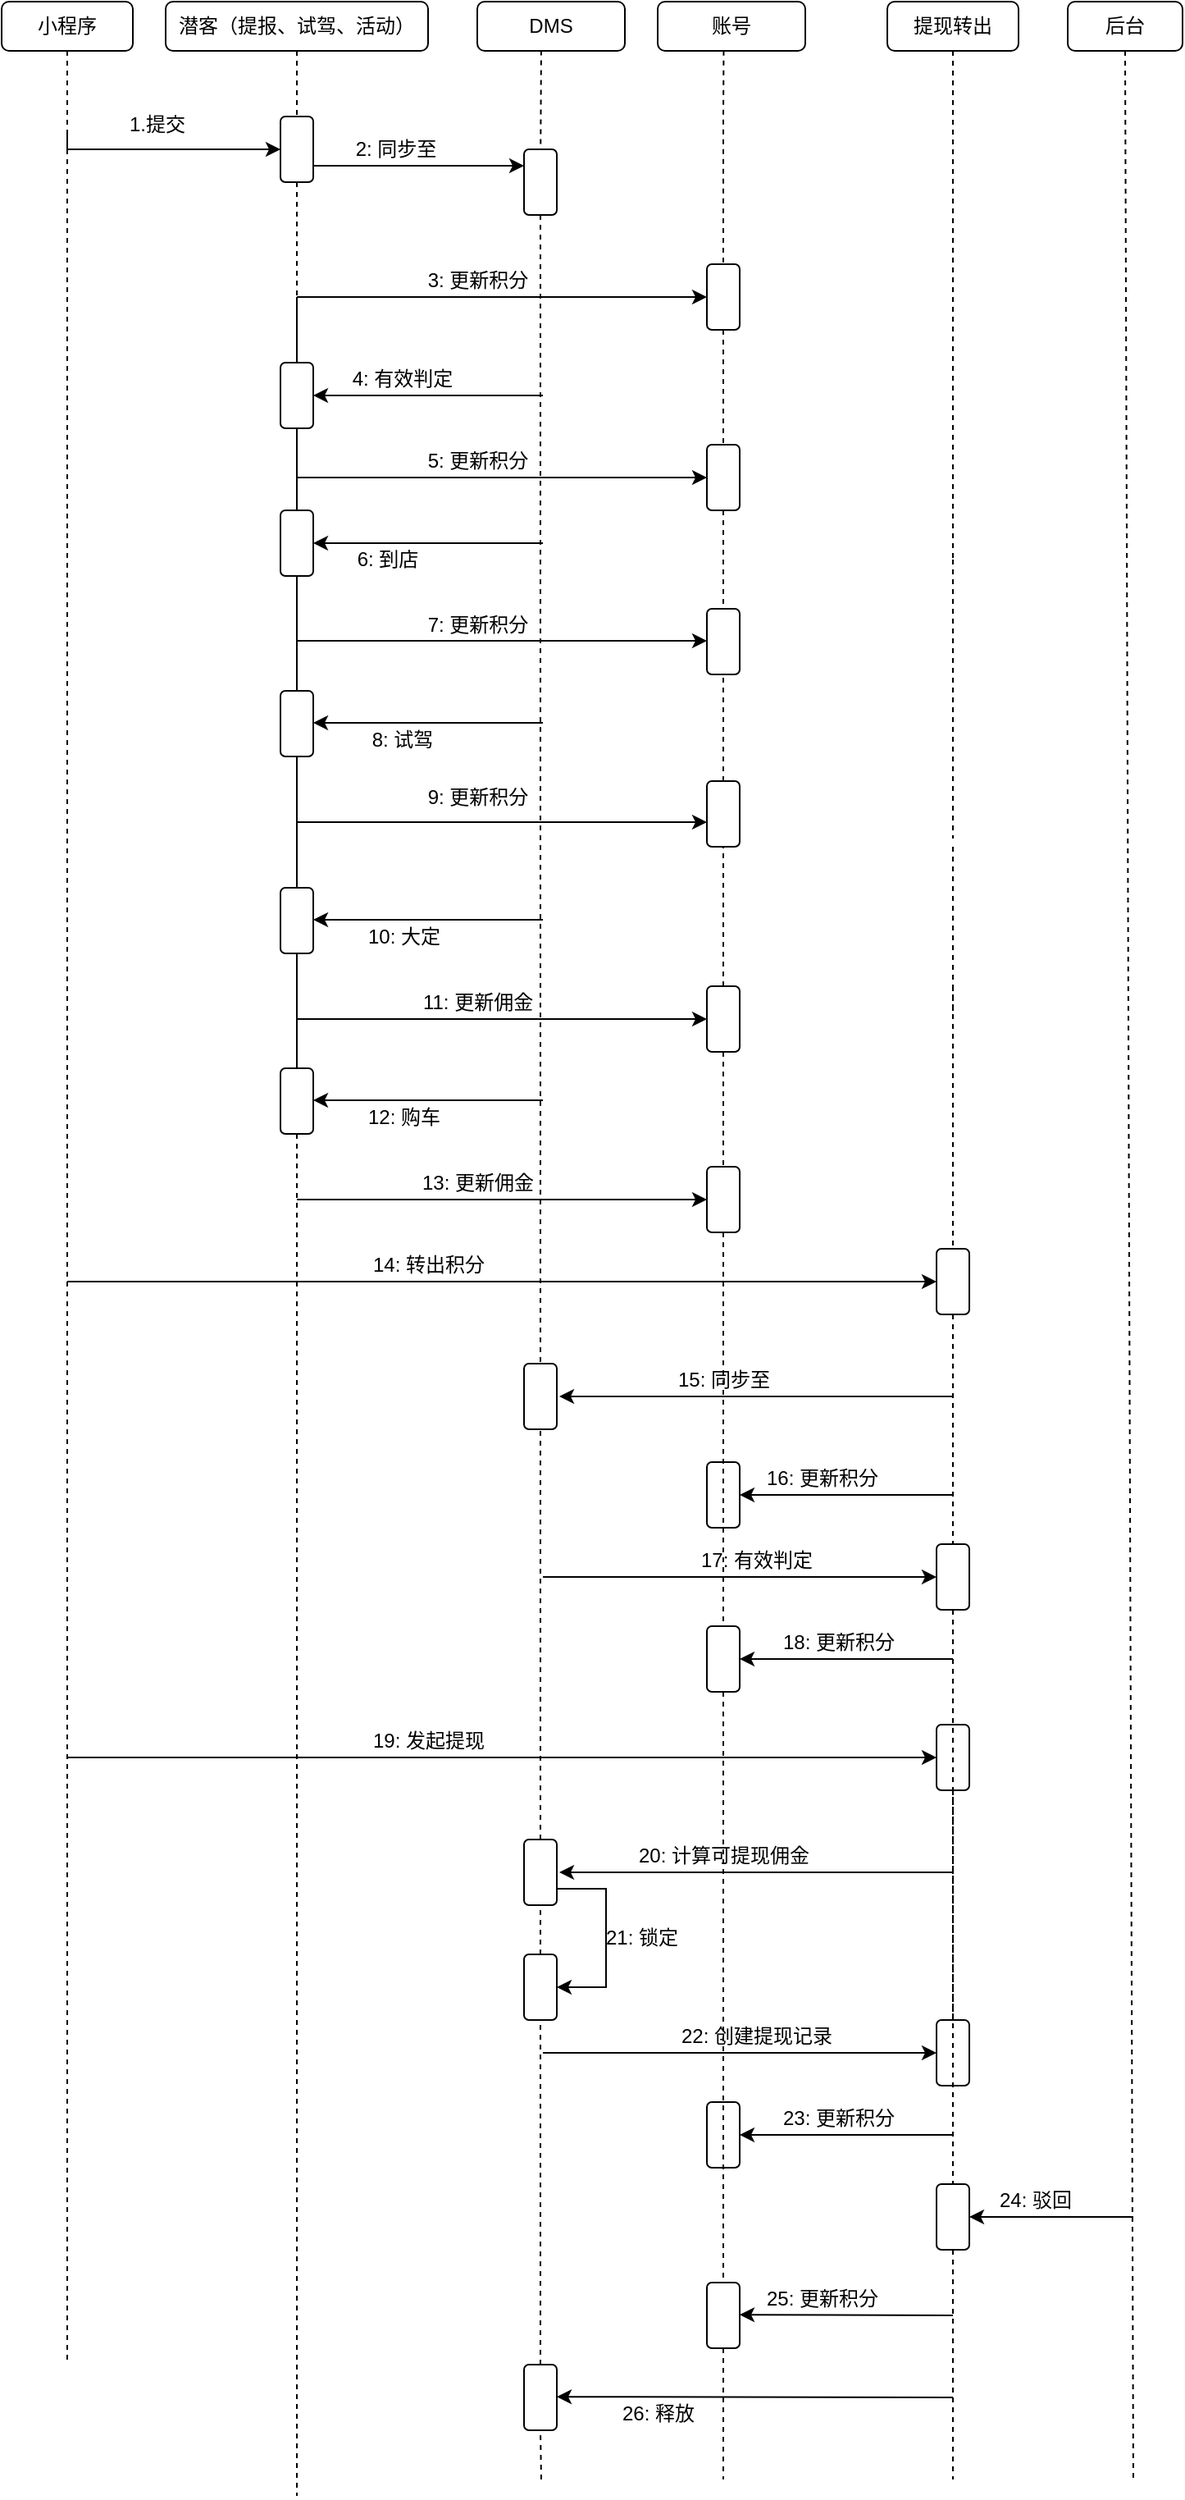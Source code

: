 <mxfile version="15.8.2" type="github">
  <diagram id="6U7B4EG4-1WXe3ZKQ35E" name="Page-1">
    <mxGraphModel dx="679" dy="435" grid="1" gridSize="10" guides="1" tooltips="1" connect="1" arrows="1" fold="1" page="1" pageScale="1" pageWidth="827" pageHeight="1169" math="0" shadow="0">
      <root>
        <mxCell id="0" />
        <mxCell id="1" parent="0" />
        <mxCell id="XFJqL-x8wd9JEXAvfKRa-1" value="小程序" style="rounded=1;whiteSpace=wrap;html=1;" vertex="1" parent="1">
          <mxGeometry x="40" y="90" width="80" height="30" as="geometry" />
        </mxCell>
        <mxCell id="XFJqL-x8wd9JEXAvfKRa-2" value="潜客（提报、试驾、活动）" style="rounded=1;whiteSpace=wrap;html=1;" vertex="1" parent="1">
          <mxGeometry x="140" y="90" width="160" height="30" as="geometry" />
        </mxCell>
        <mxCell id="XFJqL-x8wd9JEXAvfKRa-3" value="DMS" style="rounded=1;whiteSpace=wrap;html=1;" vertex="1" parent="1">
          <mxGeometry x="330" y="90" width="90" height="30" as="geometry" />
        </mxCell>
        <mxCell id="XFJqL-x8wd9JEXAvfKRa-4" value="账号" style="rounded=1;whiteSpace=wrap;html=1;" vertex="1" parent="1">
          <mxGeometry x="440" y="90" width="90" height="30" as="geometry" />
        </mxCell>
        <mxCell id="XFJqL-x8wd9JEXAvfKRa-5" value="提现转出" style="rounded=1;whiteSpace=wrap;html=1;" vertex="1" parent="1">
          <mxGeometry x="580" y="90" width="80" height="30" as="geometry" />
        </mxCell>
        <mxCell id="XFJqL-x8wd9JEXAvfKRa-6" value="后台" style="rounded=1;whiteSpace=wrap;html=1;" vertex="1" parent="1">
          <mxGeometry x="690" y="90" width="70" height="30" as="geometry" />
        </mxCell>
        <mxCell id="XFJqL-x8wd9JEXAvfKRa-7" value="" style="endArrow=none;dashed=1;html=1;rounded=0;exitX=0.5;exitY=1;exitDx=0;exitDy=0;" edge="1" parent="1" source="XFJqL-x8wd9JEXAvfKRa-1">
          <mxGeometry width="50" height="50" relative="1" as="geometry">
            <mxPoint x="410" y="500" as="sourcePoint" />
            <mxPoint x="80" y="1530" as="targetPoint" />
            <Array as="points">
              <mxPoint x="80" y="300" />
            </Array>
          </mxGeometry>
        </mxCell>
        <mxCell id="XFJqL-x8wd9JEXAvfKRa-9" value="" style="endArrow=none;dashed=1;html=1;rounded=0;startArrow=none;" edge="1" parent="1" source="XFJqL-x8wd9JEXAvfKRa-148">
          <mxGeometry width="50" height="50" relative="1" as="geometry">
            <mxPoint x="480" y="730" as="sourcePoint" />
            <mxPoint x="480" y="1600" as="targetPoint" />
            <Array as="points" />
          </mxGeometry>
        </mxCell>
        <mxCell id="XFJqL-x8wd9JEXAvfKRa-10" value="" style="endArrow=classic;html=1;rounded=0;entryX=0;entryY=0.5;entryDx=0;entryDy=0;" edge="1" parent="1" target="XFJqL-x8wd9JEXAvfKRa-53">
          <mxGeometry width="50" height="50" relative="1" as="geometry">
            <mxPoint x="80" y="180" as="sourcePoint" />
            <mxPoint x="170" y="180" as="targetPoint" />
            <Array as="points">
              <mxPoint x="80" y="170" />
              <mxPoint x="80" y="180" />
            </Array>
          </mxGeometry>
        </mxCell>
        <mxCell id="XFJqL-x8wd9JEXAvfKRa-12" value="" style="endArrow=none;dashed=1;html=1;rounded=0;exitX=0.447;exitY=0.997;exitDx=0;exitDy=0;exitPerimeter=0;" edge="1" parent="1" source="XFJqL-x8wd9JEXAvfKRa-4">
          <mxGeometry width="50" height="50" relative="1" as="geometry">
            <mxPoint x="404.5" y="150" as="sourcePoint" />
            <mxPoint x="480" y="210" as="targetPoint" />
            <Array as="points">
              <mxPoint x="480" y="160" />
            </Array>
          </mxGeometry>
        </mxCell>
        <mxCell id="XFJqL-x8wd9JEXAvfKRa-13" value="1.提交" style="text;html=1;strokeColor=none;fillColor=none;align=center;verticalAlign=middle;whiteSpace=wrap;rounded=0;" vertex="1" parent="1">
          <mxGeometry x="90" y="150" width="90" height="30" as="geometry" />
        </mxCell>
        <mxCell id="XFJqL-x8wd9JEXAvfKRa-14" value="" style="endArrow=none;dashed=1;html=1;rounded=0;startArrow=none;" edge="1" parent="1">
          <mxGeometry width="50" height="50" relative="1" as="geometry">
            <mxPoint x="620" y="690" as="sourcePoint" />
            <mxPoint x="620" y="710" as="targetPoint" />
            <Array as="points" />
          </mxGeometry>
        </mxCell>
        <mxCell id="XFJqL-x8wd9JEXAvfKRa-18" value="" style="rounded=1;whiteSpace=wrap;html=1;" vertex="1" parent="1">
          <mxGeometry x="470" y="250" width="20" height="40" as="geometry" />
        </mxCell>
        <mxCell id="XFJqL-x8wd9JEXAvfKRa-19" value="" style="endArrow=none;dashed=1;html=1;rounded=0;startArrow=none;" edge="1" parent="1" target="XFJqL-x8wd9JEXAvfKRa-18">
          <mxGeometry width="50" height="50" relative="1" as="geometry">
            <mxPoint x="480" y="210" as="sourcePoint" />
            <mxPoint x="485" y="590" as="targetPoint" />
            <Array as="points" />
          </mxGeometry>
        </mxCell>
        <mxCell id="XFJqL-x8wd9JEXAvfKRa-23" value="" style="endArrow=classic;html=1;rounded=0;" edge="1" parent="1" target="XFJqL-x8wd9JEXAvfKRa-18">
          <mxGeometry width="50" height="50" relative="1" as="geometry">
            <mxPoint x="220" y="270" as="sourcePoint" />
            <mxPoint x="440" y="440" as="targetPoint" />
          </mxGeometry>
        </mxCell>
        <mxCell id="XFJqL-x8wd9JEXAvfKRa-26" value="" style="endArrow=none;dashed=1;html=1;rounded=0;exitX=0.5;exitY=1;exitDx=0;exitDy=0;" edge="1" parent="1" source="XFJqL-x8wd9JEXAvfKRa-5">
          <mxGeometry width="50" height="50" relative="1" as="geometry">
            <mxPoint x="619.5" y="150" as="sourcePoint" />
            <mxPoint x="620" y="430" as="targetPoint" />
            <Array as="points" />
          </mxGeometry>
        </mxCell>
        <mxCell id="XFJqL-x8wd9JEXAvfKRa-27" value="" style="endArrow=classic;html=1;rounded=0;" edge="1" parent="1" target="XFJqL-x8wd9JEXAvfKRa-61">
          <mxGeometry width="50" height="50" relative="1" as="geometry">
            <mxPoint x="370" y="330" as="sourcePoint" />
            <mxPoint x="440" y="430" as="targetPoint" />
          </mxGeometry>
        </mxCell>
        <mxCell id="XFJqL-x8wd9JEXAvfKRa-29" value="" style="endArrow=none;dashed=1;html=1;rounded=0;exitX=0.5;exitY=1;exitDx=0;exitDy=0;startArrow=none;" edge="1" parent="1" source="XFJqL-x8wd9JEXAvfKRa-86">
          <mxGeometry width="50" height="50" relative="1" as="geometry">
            <mxPoint x="189.5" y="120" as="sourcePoint" />
            <mxPoint x="220" y="1610" as="targetPoint" />
            <Array as="points">
              <mxPoint x="220" y="270" />
            </Array>
          </mxGeometry>
        </mxCell>
        <mxCell id="XFJqL-x8wd9JEXAvfKRa-30" value="" style="rounded=1;whiteSpace=wrap;html=1;" vertex="1" parent="1">
          <mxGeometry x="470" y="360" width="20" height="40" as="geometry" />
        </mxCell>
        <mxCell id="XFJqL-x8wd9JEXAvfKRa-31" value="" style="endArrow=none;dashed=1;html=1;rounded=0;startArrow=none;" edge="1" parent="1" source="XFJqL-x8wd9JEXAvfKRa-18" target="XFJqL-x8wd9JEXAvfKRa-30">
          <mxGeometry width="50" height="50" relative="1" as="geometry">
            <mxPoint x="485" y="310" as="sourcePoint" />
            <mxPoint x="485" y="590" as="targetPoint" />
            <Array as="points" />
          </mxGeometry>
        </mxCell>
        <mxCell id="XFJqL-x8wd9JEXAvfKRa-32" value="" style="endArrow=classic;html=1;rounded=0;entryX=0;entryY=0.5;entryDx=0;entryDy=0;" edge="1" parent="1" target="XFJqL-x8wd9JEXAvfKRa-30">
          <mxGeometry width="50" height="50" relative="1" as="geometry">
            <mxPoint x="220" y="380" as="sourcePoint" />
            <mxPoint x="470" y="450" as="targetPoint" />
          </mxGeometry>
        </mxCell>
        <mxCell id="XFJqL-x8wd9JEXAvfKRa-34" value="" style="rounded=1;whiteSpace=wrap;html=1;" vertex="1" parent="1">
          <mxGeometry x="470" y="460" width="20" height="40" as="geometry" />
        </mxCell>
        <mxCell id="XFJqL-x8wd9JEXAvfKRa-35" value="" style="endArrow=none;dashed=1;html=1;rounded=0;startArrow=none;" edge="1" parent="1" source="XFJqL-x8wd9JEXAvfKRa-30" target="XFJqL-x8wd9JEXAvfKRa-34">
          <mxGeometry width="50" height="50" relative="1" as="geometry">
            <mxPoint x="485" y="470" as="sourcePoint" />
            <mxPoint x="485" y="710" as="targetPoint" />
            <Array as="points" />
          </mxGeometry>
        </mxCell>
        <mxCell id="XFJqL-x8wd9JEXAvfKRa-36" value="" style="endArrow=classic;html=1;rounded=0;entryX=1;entryY=0.5;entryDx=0;entryDy=0;" edge="1" parent="1" target="XFJqL-x8wd9JEXAvfKRa-66">
          <mxGeometry width="50" height="50" relative="1" as="geometry">
            <mxPoint x="370" y="420" as="sourcePoint" />
            <mxPoint x="440" y="480" as="targetPoint" />
          </mxGeometry>
        </mxCell>
        <mxCell id="XFJqL-x8wd9JEXAvfKRa-39" value="" style="endArrow=none;dashed=1;html=1;rounded=0;startArrow=none;" edge="1" parent="1">
          <mxGeometry width="50" height="50" relative="1" as="geometry">
            <mxPoint x="620" y="430" as="sourcePoint" />
            <mxPoint x="620" y="600" as="targetPoint" />
            <Array as="points" />
          </mxGeometry>
        </mxCell>
        <mxCell id="XFJqL-x8wd9JEXAvfKRa-43" value="" style="endArrow=none;dashed=1;html=1;rounded=0;startArrow=none;" edge="1" parent="1" source="XFJqL-x8wd9JEXAvfKRa-144">
          <mxGeometry width="50" height="50" relative="1" as="geometry">
            <mxPoint x="620" y="605" as="sourcePoint" />
            <mxPoint x="620" y="1600" as="targetPoint" />
            <Array as="points" />
          </mxGeometry>
        </mxCell>
        <mxCell id="XFJqL-x8wd9JEXAvfKRa-47" value="" style="endArrow=none;dashed=1;html=1;rounded=0;startArrow=none;" edge="1" parent="1" source="XFJqL-x8wd9JEXAvfKRa-80">
          <mxGeometry width="50" height="50" relative="1" as="geometry">
            <mxPoint x="485" y="560" as="sourcePoint" />
            <mxPoint x="480" y="730" as="targetPoint" />
            <Array as="points" />
          </mxGeometry>
        </mxCell>
        <mxCell id="XFJqL-x8wd9JEXAvfKRa-51" value="" style="endArrow=none;dashed=1;html=1;rounded=0;exitX=0.5;exitY=1;exitDx=0;exitDy=0;" edge="1" parent="1" source="XFJqL-x8wd9JEXAvfKRa-6">
          <mxGeometry width="50" height="50" relative="1" as="geometry">
            <mxPoint x="740" y="150" as="sourcePoint" />
            <mxPoint x="730" y="1600" as="targetPoint" />
            <Array as="points" />
          </mxGeometry>
        </mxCell>
        <mxCell id="XFJqL-x8wd9JEXAvfKRa-52" style="edgeStyle=orthogonalEdgeStyle;rounded=0;orthogonalLoop=1;jettySize=auto;html=1;exitX=0.5;exitY=1;exitDx=0;exitDy=0;" edge="1" parent="1" source="XFJqL-x8wd9JEXAvfKRa-3" target="XFJqL-x8wd9JEXAvfKRa-3">
          <mxGeometry relative="1" as="geometry" />
        </mxCell>
        <mxCell id="XFJqL-x8wd9JEXAvfKRa-53" value="" style="rounded=1;whiteSpace=wrap;html=1;" vertex="1" parent="1">
          <mxGeometry x="210" y="160" width="20" height="40" as="geometry" />
        </mxCell>
        <mxCell id="XFJqL-x8wd9JEXAvfKRa-56" value="" style="endArrow=none;dashed=1;html=1;rounded=0;exitX=0.5;exitY=1;exitDx=0;exitDy=0;" edge="1" parent="1" source="XFJqL-x8wd9JEXAvfKRa-2" target="XFJqL-x8wd9JEXAvfKRa-53">
          <mxGeometry width="50" height="50" relative="1" as="geometry">
            <mxPoint x="189.5" y="120" as="sourcePoint" />
            <mxPoint x="190" y="680" as="targetPoint" />
            <Array as="points" />
          </mxGeometry>
        </mxCell>
        <mxCell id="XFJqL-x8wd9JEXAvfKRa-58" value="" style="endArrow=classic;html=1;rounded=0;exitX=1;exitY=0.75;exitDx=0;exitDy=0;entryX=0;entryY=0.25;entryDx=0;entryDy=0;" edge="1" parent="1" source="XFJqL-x8wd9JEXAvfKRa-53" target="XFJqL-x8wd9JEXAvfKRa-57">
          <mxGeometry width="50" height="50" relative="1" as="geometry">
            <mxPoint x="390" y="470" as="sourcePoint" />
            <mxPoint x="440" y="420" as="targetPoint" />
          </mxGeometry>
        </mxCell>
        <mxCell id="XFJqL-x8wd9JEXAvfKRa-59" value="2: 同步至" style="text;html=1;align=center;verticalAlign=middle;resizable=0;points=[];autosize=1;strokeColor=none;fillColor=none;" vertex="1" parent="1">
          <mxGeometry x="250" y="170" width="60" height="20" as="geometry" />
        </mxCell>
        <mxCell id="XFJqL-x8wd9JEXAvfKRa-60" value="3: 更新积分" style="text;html=1;align=center;verticalAlign=middle;resizable=0;points=[];autosize=1;strokeColor=none;fillColor=none;" vertex="1" parent="1">
          <mxGeometry x="290" y="250" width="80" height="20" as="geometry" />
        </mxCell>
        <mxCell id="XFJqL-x8wd9JEXAvfKRa-61" value="" style="rounded=1;whiteSpace=wrap;html=1;" vertex="1" parent="1">
          <mxGeometry x="210" y="310" width="20" height="40" as="geometry" />
        </mxCell>
        <mxCell id="XFJqL-x8wd9JEXAvfKRa-62" value="" style="endArrow=none;dashed=1;html=1;rounded=0;exitX=0.5;exitY=1;exitDx=0;exitDy=0;startArrow=none;" edge="1" parent="1" source="XFJqL-x8wd9JEXAvfKRa-53" target="XFJqL-x8wd9JEXAvfKRa-61">
          <mxGeometry width="50" height="50" relative="1" as="geometry">
            <mxPoint x="220" y="200" as="sourcePoint" />
            <mxPoint x="220" y="710" as="targetPoint" />
            <Array as="points" />
          </mxGeometry>
        </mxCell>
        <mxCell id="XFJqL-x8wd9JEXAvfKRa-63" value="4: 有效判定" style="text;html=1;align=center;verticalAlign=middle;resizable=0;points=[];autosize=1;strokeColor=none;fillColor=none;" vertex="1" parent="1">
          <mxGeometry x="243.5" y="310" width="80" height="20" as="geometry" />
        </mxCell>
        <mxCell id="XFJqL-x8wd9JEXAvfKRa-57" value="" style="rounded=1;whiteSpace=wrap;html=1;" vertex="1" parent="1">
          <mxGeometry x="358.5" y="180" width="20" height="40" as="geometry" />
        </mxCell>
        <mxCell id="XFJqL-x8wd9JEXAvfKRa-64" value="" style="endArrow=none;dashed=1;html=1;rounded=0;exitX=0.433;exitY=0.993;exitDx=0;exitDy=0;exitPerimeter=0;" edge="1" parent="1" source="XFJqL-x8wd9JEXAvfKRa-3" target="XFJqL-x8wd9JEXAvfKRa-57">
          <mxGeometry width="50" height="50" relative="1" as="geometry">
            <mxPoint x="375" y="120" as="sourcePoint" />
            <mxPoint x="370.5" y="680" as="targetPoint" />
            <Array as="points" />
          </mxGeometry>
        </mxCell>
        <mxCell id="XFJqL-x8wd9JEXAvfKRa-65" value="5: 更新积分" style="text;html=1;align=center;verticalAlign=middle;resizable=0;points=[];autosize=1;strokeColor=none;fillColor=none;" vertex="1" parent="1">
          <mxGeometry x="290" y="360" width="80" height="20" as="geometry" />
        </mxCell>
        <mxCell id="XFJqL-x8wd9JEXAvfKRa-66" value="" style="rounded=1;whiteSpace=wrap;html=1;" vertex="1" parent="1">
          <mxGeometry x="210" y="400" width="20" height="40" as="geometry" />
        </mxCell>
        <mxCell id="XFJqL-x8wd9JEXAvfKRa-67" value="6: 到店" style="text;html=1;align=center;verticalAlign=middle;resizable=0;points=[];autosize=1;strokeColor=none;fillColor=none;" vertex="1" parent="1">
          <mxGeometry x="250" y="420" width="50" height="20" as="geometry" />
        </mxCell>
        <mxCell id="XFJqL-x8wd9JEXAvfKRa-68" value="" style="endArrow=classic;html=1;rounded=0;entryX=0;entryY=0.5;entryDx=0;entryDy=0;" edge="1" parent="1">
          <mxGeometry width="50" height="50" relative="1" as="geometry">
            <mxPoint x="220" y="479.5" as="sourcePoint" />
            <mxPoint x="470" y="479.5" as="targetPoint" />
          </mxGeometry>
        </mxCell>
        <mxCell id="XFJqL-x8wd9JEXAvfKRa-69" value="7: 更新积分" style="text;html=1;align=center;verticalAlign=middle;resizable=0;points=[];autosize=1;strokeColor=none;fillColor=none;" vertex="1" parent="1">
          <mxGeometry x="290" y="460" width="80" height="20" as="geometry" />
        </mxCell>
        <mxCell id="XFJqL-x8wd9JEXAvfKRa-70" value="" style="rounded=1;whiteSpace=wrap;html=1;" vertex="1" parent="1">
          <mxGeometry x="210" y="510" width="20" height="40" as="geometry" />
        </mxCell>
        <mxCell id="XFJqL-x8wd9JEXAvfKRa-71" value="" style="endArrow=classic;html=1;rounded=0;entryX=1;entryY=0.5;entryDx=0;entryDy=0;" edge="1" parent="1">
          <mxGeometry width="50" height="50" relative="1" as="geometry">
            <mxPoint x="370" y="529.5" as="sourcePoint" />
            <mxPoint x="230" y="529.5" as="targetPoint" />
          </mxGeometry>
        </mxCell>
        <mxCell id="XFJqL-x8wd9JEXAvfKRa-72" value="8: 试驾" style="text;html=1;align=center;verticalAlign=middle;resizable=0;points=[];autosize=1;strokeColor=none;fillColor=none;" vertex="1" parent="1">
          <mxGeometry x="258.5" y="530" width="50" height="20" as="geometry" />
        </mxCell>
        <mxCell id="XFJqL-x8wd9JEXAvfKRa-73" value="" style="rounded=1;whiteSpace=wrap;html=1;" vertex="1" parent="1">
          <mxGeometry x="470" y="565" width="20" height="40" as="geometry" />
        </mxCell>
        <mxCell id="XFJqL-x8wd9JEXAvfKRa-74" value="" style="endArrow=classic;html=1;rounded=0;entryX=0;entryY=0.5;entryDx=0;entryDy=0;" edge="1" parent="1">
          <mxGeometry width="50" height="50" relative="1" as="geometry">
            <mxPoint x="220" y="590" as="sourcePoint" />
            <mxPoint x="470" y="590" as="targetPoint" />
          </mxGeometry>
        </mxCell>
        <mxCell id="XFJqL-x8wd9JEXAvfKRa-75" value="9: 更新积分" style="text;html=1;align=center;verticalAlign=middle;resizable=0;points=[];autosize=1;strokeColor=none;fillColor=none;" vertex="1" parent="1">
          <mxGeometry x="290" y="565" width="80" height="20" as="geometry" />
        </mxCell>
        <mxCell id="XFJqL-x8wd9JEXAvfKRa-76" value="" style="rounded=1;whiteSpace=wrap;html=1;" vertex="1" parent="1">
          <mxGeometry x="210" y="630" width="20" height="40" as="geometry" />
        </mxCell>
        <mxCell id="XFJqL-x8wd9JEXAvfKRa-78" value="" style="endArrow=classic;html=1;rounded=0;entryX=1;entryY=0.5;entryDx=0;entryDy=0;" edge="1" parent="1">
          <mxGeometry width="50" height="50" relative="1" as="geometry">
            <mxPoint x="370" y="649.5" as="sourcePoint" />
            <mxPoint x="230" y="649.5" as="targetPoint" />
          </mxGeometry>
        </mxCell>
        <mxCell id="XFJqL-x8wd9JEXAvfKRa-79" value="10: 大定" style="text;html=1;align=center;verticalAlign=middle;resizable=0;points=[];autosize=1;strokeColor=none;fillColor=none;" vertex="1" parent="1">
          <mxGeometry x="255" y="650" width="60" height="20" as="geometry" />
        </mxCell>
        <mxCell id="XFJqL-x8wd9JEXAvfKRa-80" value="" style="rounded=1;whiteSpace=wrap;html=1;" vertex="1" parent="1">
          <mxGeometry x="470" y="690" width="20" height="40" as="geometry" />
        </mxCell>
        <mxCell id="XFJqL-x8wd9JEXAvfKRa-82" value="" style="endArrow=classic;html=1;rounded=0;entryX=0;entryY=0.5;entryDx=0;entryDy=0;" edge="1" parent="1">
          <mxGeometry width="50" height="50" relative="1" as="geometry">
            <mxPoint x="220" y="710" as="sourcePoint" />
            <mxPoint x="470" y="710" as="targetPoint" />
          </mxGeometry>
        </mxCell>
        <mxCell id="XFJqL-x8wd9JEXAvfKRa-83" value="11: 更新佣金" style="text;html=1;align=center;verticalAlign=middle;resizable=0;points=[];autosize=1;strokeColor=none;fillColor=none;" vertex="1" parent="1">
          <mxGeometry x="290" y="690" width="80" height="20" as="geometry" />
        </mxCell>
        <mxCell id="XFJqL-x8wd9JEXAvfKRa-86" value="" style="rounded=1;whiteSpace=wrap;html=1;" vertex="1" parent="1">
          <mxGeometry x="210" y="740" width="20" height="40" as="geometry" />
        </mxCell>
        <mxCell id="XFJqL-x8wd9JEXAvfKRa-87" value="" style="endArrow=none;dashed=1;html=1;rounded=0;exitX=0.5;exitY=1;exitDx=0;exitDy=0;startArrow=none;" edge="1" parent="1" source="XFJqL-x8wd9JEXAvfKRa-76" target="XFJqL-x8wd9JEXAvfKRa-86">
          <mxGeometry width="50" height="50" relative="1" as="geometry">
            <mxPoint x="220" y="670" as="sourcePoint" />
            <mxPoint x="220" y="890" as="targetPoint" />
            <Array as="points" />
          </mxGeometry>
        </mxCell>
        <mxCell id="XFJqL-x8wd9JEXAvfKRa-88" value="" style="endArrow=classic;html=1;rounded=0;entryX=1;entryY=0.5;entryDx=0;entryDy=0;" edge="1" parent="1">
          <mxGeometry width="50" height="50" relative="1" as="geometry">
            <mxPoint x="370" y="759.5" as="sourcePoint" />
            <mxPoint x="230" y="759.5" as="targetPoint" />
          </mxGeometry>
        </mxCell>
        <mxCell id="XFJqL-x8wd9JEXAvfKRa-89" value="12: 购车" style="text;html=1;align=center;verticalAlign=middle;resizable=0;points=[];autosize=1;strokeColor=none;fillColor=none;" vertex="1" parent="1">
          <mxGeometry x="255" y="760" width="60" height="20" as="geometry" />
        </mxCell>
        <mxCell id="XFJqL-x8wd9JEXAvfKRa-90" value="" style="rounded=1;whiteSpace=wrap;html=1;" vertex="1" parent="1">
          <mxGeometry x="470" y="800" width="20" height="40" as="geometry" />
        </mxCell>
        <mxCell id="XFJqL-x8wd9JEXAvfKRa-91" value="" style="endArrow=none;dashed=1;html=1;rounded=0;startArrow=none;" edge="1" parent="1" target="XFJqL-x8wd9JEXAvfKRa-90">
          <mxGeometry width="50" height="50" relative="1" as="geometry">
            <mxPoint x="480" y="730" as="sourcePoint" />
            <mxPoint x="480" y="900" as="targetPoint" />
            <Array as="points" />
          </mxGeometry>
        </mxCell>
        <mxCell id="XFJqL-x8wd9JEXAvfKRa-92" value="" style="endArrow=classic;html=1;rounded=0;entryX=0;entryY=0.5;entryDx=0;entryDy=0;" edge="1" parent="1">
          <mxGeometry width="50" height="50" relative="1" as="geometry">
            <mxPoint x="220" y="820" as="sourcePoint" />
            <mxPoint x="470" y="820" as="targetPoint" />
          </mxGeometry>
        </mxCell>
        <mxCell id="XFJqL-x8wd9JEXAvfKRa-93" value="13: 更新佣金" style="text;html=1;align=center;verticalAlign=middle;resizable=0;points=[];autosize=1;strokeColor=none;fillColor=none;" vertex="1" parent="1">
          <mxGeometry x="290" y="800" width="80" height="20" as="geometry" />
        </mxCell>
        <mxCell id="XFJqL-x8wd9JEXAvfKRa-96" value="" style="endArrow=none;dashed=1;html=1;rounded=0;entryX=0.5;entryY=1;entryDx=0;entryDy=0;exitX=0.5;exitY=0;exitDx=0;exitDy=0;" edge="1" parent="1" source="XFJqL-x8wd9JEXAvfKRa-73" target="XFJqL-x8wd9JEXAvfKRa-34">
          <mxGeometry width="50" height="50" relative="1" as="geometry">
            <mxPoint x="360" y="600" as="sourcePoint" />
            <mxPoint x="410" y="550" as="targetPoint" />
          </mxGeometry>
        </mxCell>
        <mxCell id="XFJqL-x8wd9JEXAvfKRa-97" value="" style="endArrow=none;dashed=1;html=1;rounded=0;entryX=0.5;entryY=1;entryDx=0;entryDy=0;exitX=0.5;exitY=0;exitDx=0;exitDy=0;" edge="1" parent="1" source="XFJqL-x8wd9JEXAvfKRa-80" target="XFJqL-x8wd9JEXAvfKRa-73">
          <mxGeometry width="50" height="50" relative="1" as="geometry">
            <mxPoint x="490" y="575" as="sourcePoint" />
            <mxPoint x="490" y="510" as="targetPoint" />
          </mxGeometry>
        </mxCell>
        <mxCell id="XFJqL-x8wd9JEXAvfKRa-98" value="" style="endArrow=classic;html=1;rounded=0;entryX=0;entryY=0.5;entryDx=0;entryDy=0;" edge="1" parent="1" target="XFJqL-x8wd9JEXAvfKRa-99">
          <mxGeometry width="50" height="50" relative="1" as="geometry">
            <mxPoint x="80" y="870" as="sourcePoint" />
            <mxPoint x="580" y="870" as="targetPoint" />
          </mxGeometry>
        </mxCell>
        <mxCell id="XFJqL-x8wd9JEXAvfKRa-99" value="" style="rounded=1;whiteSpace=wrap;html=1;" vertex="1" parent="1">
          <mxGeometry x="610" y="850" width="20" height="40" as="geometry" />
        </mxCell>
        <mxCell id="XFJqL-x8wd9JEXAvfKRa-100" value="" style="endArrow=none;dashed=1;html=1;rounded=0;startArrow=none;" edge="1" parent="1" target="XFJqL-x8wd9JEXAvfKRa-99">
          <mxGeometry width="50" height="50" relative="1" as="geometry">
            <mxPoint x="620" y="605.0" as="sourcePoint" />
            <mxPoint x="620" y="1250" as="targetPoint" />
            <Array as="points" />
          </mxGeometry>
        </mxCell>
        <mxCell id="XFJqL-x8wd9JEXAvfKRa-103" value="" style="rounded=1;whiteSpace=wrap;html=1;" vertex="1" parent="1">
          <mxGeometry x="358.5" y="920" width="20" height="40" as="geometry" />
        </mxCell>
        <mxCell id="XFJqL-x8wd9JEXAvfKRa-104" value="" style="endArrow=classic;html=1;rounded=0;" edge="1" parent="1">
          <mxGeometry width="50" height="50" relative="1" as="geometry">
            <mxPoint x="620" y="940" as="sourcePoint" />
            <mxPoint x="380" y="940" as="targetPoint" />
          </mxGeometry>
        </mxCell>
        <mxCell id="XFJqL-x8wd9JEXAvfKRa-105" value="14: 转出积分" style="text;html=1;align=center;verticalAlign=middle;resizable=0;points=[];autosize=1;strokeColor=none;fillColor=none;" vertex="1" parent="1">
          <mxGeometry x="260" y="850" width="80" height="20" as="geometry" />
        </mxCell>
        <mxCell id="XFJqL-x8wd9JEXAvfKRa-106" value="15: 同步至" style="text;html=1;align=center;verticalAlign=middle;resizable=0;points=[];autosize=1;strokeColor=none;fillColor=none;" vertex="1" parent="1">
          <mxGeometry x="445" y="920" width="70" height="20" as="geometry" />
        </mxCell>
        <mxCell id="XFJqL-x8wd9JEXAvfKRa-107" value="" style="rounded=1;whiteSpace=wrap;html=1;" vertex="1" parent="1">
          <mxGeometry x="470" y="980" width="20" height="40" as="geometry" />
        </mxCell>
        <mxCell id="XFJqL-x8wd9JEXAvfKRa-108" value="" style="endArrow=classic;html=1;rounded=0;entryX=1;entryY=0.5;entryDx=0;entryDy=0;" edge="1" parent="1" target="XFJqL-x8wd9JEXAvfKRa-107">
          <mxGeometry width="50" height="50" relative="1" as="geometry">
            <mxPoint x="620" y="1000" as="sourcePoint" />
            <mxPoint x="510" y="940" as="targetPoint" />
          </mxGeometry>
        </mxCell>
        <mxCell id="XFJqL-x8wd9JEXAvfKRa-109" value="16: 更新积分" style="text;html=1;align=center;verticalAlign=middle;resizable=0;points=[];autosize=1;strokeColor=none;fillColor=none;" vertex="1" parent="1">
          <mxGeometry x="500" y="980" width="80" height="20" as="geometry" />
        </mxCell>
        <mxCell id="XFJqL-x8wd9JEXAvfKRa-110" value="" style="rounded=1;whiteSpace=wrap;html=1;" vertex="1" parent="1">
          <mxGeometry x="610" y="1030" width="20" height="40" as="geometry" />
        </mxCell>
        <mxCell id="XFJqL-x8wd9JEXAvfKRa-111" value="" style="endArrow=none;dashed=1;html=1;rounded=0;startArrow=none;" edge="1" parent="1" source="XFJqL-x8wd9JEXAvfKRa-99" target="XFJqL-x8wd9JEXAvfKRa-110">
          <mxGeometry width="50" height="50" relative="1" as="geometry">
            <mxPoint x="620" y="890" as="sourcePoint" />
            <mxPoint x="620" y="1250" as="targetPoint" />
            <Array as="points" />
          </mxGeometry>
        </mxCell>
        <mxCell id="XFJqL-x8wd9JEXAvfKRa-112" value="" style="endArrow=classic;html=1;rounded=0;entryX=0;entryY=0.5;entryDx=0;entryDy=0;" edge="1" parent="1" target="XFJqL-x8wd9JEXAvfKRa-110">
          <mxGeometry width="50" height="50" relative="1" as="geometry">
            <mxPoint x="370" y="1050" as="sourcePoint" />
            <mxPoint x="510" y="990" as="targetPoint" />
          </mxGeometry>
        </mxCell>
        <mxCell id="XFJqL-x8wd9JEXAvfKRa-113" value="17: 有效判定" style="text;html=1;align=center;verticalAlign=middle;resizable=0;points=[];autosize=1;strokeColor=none;fillColor=none;" vertex="1" parent="1">
          <mxGeometry x="460" y="1030" width="80" height="20" as="geometry" />
        </mxCell>
        <mxCell id="XFJqL-x8wd9JEXAvfKRa-114" value="" style="rounded=1;whiteSpace=wrap;html=1;" vertex="1" parent="1">
          <mxGeometry x="470" y="1080" width="20" height="40" as="geometry" />
        </mxCell>
        <mxCell id="XFJqL-x8wd9JEXAvfKRa-115" value="" style="endArrow=none;dashed=1;html=1;rounded=0;startArrow=none;" edge="1" parent="1" source="XFJqL-x8wd9JEXAvfKRa-90" target="XFJqL-x8wd9JEXAvfKRa-114">
          <mxGeometry width="50" height="50" relative="1" as="geometry">
            <mxPoint x="480" y="840" as="sourcePoint" />
            <mxPoint x="480" y="1280" as="targetPoint" />
            <Array as="points" />
          </mxGeometry>
        </mxCell>
        <mxCell id="XFJqL-x8wd9JEXAvfKRa-116" value="18: 更新积分" style="text;html=1;align=center;verticalAlign=middle;resizable=0;points=[];autosize=1;strokeColor=none;fillColor=none;" vertex="1" parent="1">
          <mxGeometry x="510" y="1080" width="80" height="20" as="geometry" />
        </mxCell>
        <mxCell id="XFJqL-x8wd9JEXAvfKRa-117" value="" style="endArrow=classic;html=1;rounded=0;entryX=1;entryY=0.5;entryDx=0;entryDy=0;" edge="1" parent="1">
          <mxGeometry width="50" height="50" relative="1" as="geometry">
            <mxPoint x="620" y="1100" as="sourcePoint" />
            <mxPoint x="490" y="1100" as="targetPoint" />
          </mxGeometry>
        </mxCell>
        <mxCell id="XFJqL-x8wd9JEXAvfKRa-118" value="" style="endArrow=classic;html=1;rounded=0;entryX=0;entryY=0.5;entryDx=0;entryDy=0;" edge="1" parent="1" target="XFJqL-x8wd9JEXAvfKRa-119">
          <mxGeometry width="50" height="50" relative="1" as="geometry">
            <mxPoint x="80" y="1160" as="sourcePoint" />
            <mxPoint x="580" y="1160" as="targetPoint" />
          </mxGeometry>
        </mxCell>
        <mxCell id="XFJqL-x8wd9JEXAvfKRa-119" value="" style="rounded=1;whiteSpace=wrap;html=1;" vertex="1" parent="1">
          <mxGeometry x="610" y="1140" width="20" height="40" as="geometry" />
        </mxCell>
        <mxCell id="XFJqL-x8wd9JEXAvfKRa-120" value="" style="rounded=1;whiteSpace=wrap;html=1;" vertex="1" parent="1">
          <mxGeometry x="358.5" y="1210" width="20" height="40" as="geometry" />
        </mxCell>
        <mxCell id="XFJqL-x8wd9JEXAvfKRa-121" value="" style="endArrow=classic;html=1;rounded=0;" edge="1" parent="1">
          <mxGeometry width="50" height="50" relative="1" as="geometry">
            <mxPoint x="620" y="1230" as="sourcePoint" />
            <mxPoint x="380" y="1230" as="targetPoint" />
          </mxGeometry>
        </mxCell>
        <mxCell id="XFJqL-x8wd9JEXAvfKRa-122" value="19: 发起提现" style="text;html=1;align=center;verticalAlign=middle;resizable=0;points=[];autosize=1;strokeColor=none;fillColor=none;" vertex="1" parent="1">
          <mxGeometry x="260" y="1140" width="80" height="20" as="geometry" />
        </mxCell>
        <mxCell id="XFJqL-x8wd9JEXAvfKRa-123" value="20: 计算可提现佣金" style="text;html=1;align=center;verticalAlign=middle;resizable=0;points=[];autosize=1;strokeColor=none;fillColor=none;" vertex="1" parent="1">
          <mxGeometry x="420" y="1210" width="120" height="20" as="geometry" />
        </mxCell>
        <mxCell id="XFJqL-x8wd9JEXAvfKRa-127" value="" style="rounded=1;whiteSpace=wrap;html=1;" vertex="1" parent="1">
          <mxGeometry x="610" y="1320" width="20" height="40" as="geometry" />
        </mxCell>
        <mxCell id="XFJqL-x8wd9JEXAvfKRa-128" value="" style="endArrow=none;dashed=1;html=1;rounded=0;startArrow=none;" edge="1" parent="1" source="XFJqL-x8wd9JEXAvfKRa-119" target="XFJqL-x8wd9JEXAvfKRa-127">
          <mxGeometry width="50" height="50" relative="1" as="geometry">
            <mxPoint x="620" y="1180" as="sourcePoint" />
            <mxPoint x="620" y="1540" as="targetPoint" />
            <Array as="points" />
          </mxGeometry>
        </mxCell>
        <mxCell id="XFJqL-x8wd9JEXAvfKRa-129" value="" style="endArrow=classic;html=1;rounded=0;entryX=0;entryY=0.5;entryDx=0;entryDy=0;" edge="1" parent="1" target="XFJqL-x8wd9JEXAvfKRa-127">
          <mxGeometry width="50" height="50" relative="1" as="geometry">
            <mxPoint x="370" y="1340" as="sourcePoint" />
            <mxPoint x="510" y="1280" as="targetPoint" />
          </mxGeometry>
        </mxCell>
        <mxCell id="XFJqL-x8wd9JEXAvfKRa-130" value="22: 创建提现记录" style="text;html=1;align=center;verticalAlign=middle;resizable=0;points=[];autosize=1;strokeColor=none;fillColor=none;" vertex="1" parent="1">
          <mxGeometry x="445" y="1320" width="110" height="20" as="geometry" />
        </mxCell>
        <mxCell id="XFJqL-x8wd9JEXAvfKRa-131" value="" style="rounded=1;whiteSpace=wrap;html=1;" vertex="1" parent="1">
          <mxGeometry x="470" y="1370" width="20" height="40" as="geometry" />
        </mxCell>
        <mxCell id="XFJqL-x8wd9JEXAvfKRa-132" value="23: 更新积分" style="text;html=1;align=center;verticalAlign=middle;resizable=0;points=[];autosize=1;strokeColor=none;fillColor=none;" vertex="1" parent="1">
          <mxGeometry x="510" y="1370" width="80" height="20" as="geometry" />
        </mxCell>
        <mxCell id="XFJqL-x8wd9JEXAvfKRa-133" value="" style="endArrow=classic;html=1;rounded=0;entryX=1;entryY=0.5;entryDx=0;entryDy=0;" edge="1" parent="1">
          <mxGeometry width="50" height="50" relative="1" as="geometry">
            <mxPoint x="620" y="1390" as="sourcePoint" />
            <mxPoint x="490" y="1390" as="targetPoint" />
          </mxGeometry>
        </mxCell>
        <mxCell id="XFJqL-x8wd9JEXAvfKRa-135" value="" style="rounded=1;whiteSpace=wrap;html=1;" vertex="1" parent="1">
          <mxGeometry x="358.5" y="1280" width="20" height="40" as="geometry" />
        </mxCell>
        <mxCell id="XFJqL-x8wd9JEXAvfKRa-137" value="" style="endArrow=classic;html=1;rounded=0;" edge="1" parent="1">
          <mxGeometry width="50" height="50" relative="1" as="geometry">
            <mxPoint x="378.5" y="1240" as="sourcePoint" />
            <mxPoint x="378.5" y="1300" as="targetPoint" />
            <Array as="points">
              <mxPoint x="408.5" y="1240" />
              <mxPoint x="408.5" y="1270" />
              <mxPoint x="408.5" y="1300" />
            </Array>
          </mxGeometry>
        </mxCell>
        <mxCell id="XFJqL-x8wd9JEXAvfKRa-138" value="" style="endArrow=none;dashed=1;html=1;rounded=0;exitX=0.5;exitY=1;exitDx=0;exitDy=0;entryX=0.5;entryY=0;entryDx=0;entryDy=0;" edge="1" parent="1" source="XFJqL-x8wd9JEXAvfKRa-57" target="XFJqL-x8wd9JEXAvfKRa-103">
          <mxGeometry width="50" height="50" relative="1" as="geometry">
            <mxPoint x="378.97" y="129.79" as="sourcePoint" />
            <mxPoint x="370" y="760" as="targetPoint" />
            <Array as="points" />
          </mxGeometry>
        </mxCell>
        <mxCell id="XFJqL-x8wd9JEXAvfKRa-140" value="" style="endArrow=none;dashed=1;html=1;rounded=0;entryX=0.5;entryY=1;entryDx=0;entryDy=0;exitX=0.5;exitY=0;exitDx=0;exitDy=0;" edge="1" parent="1" source="XFJqL-x8wd9JEXAvfKRa-120" target="XFJqL-x8wd9JEXAvfKRa-103">
          <mxGeometry width="50" height="50" relative="1" as="geometry">
            <mxPoint x="440" y="1280" as="sourcePoint" />
            <mxPoint x="490" y="1230" as="targetPoint" />
          </mxGeometry>
        </mxCell>
        <mxCell id="XFJqL-x8wd9JEXAvfKRa-141" value="" style="endArrow=none;dashed=1;html=1;rounded=0;entryX=0.5;entryY=1;entryDx=0;entryDy=0;exitX=0.5;exitY=0;exitDx=0;exitDy=0;" edge="1" parent="1" source="XFJqL-x8wd9JEXAvfKRa-135" target="XFJqL-x8wd9JEXAvfKRa-120">
          <mxGeometry width="50" height="50" relative="1" as="geometry">
            <mxPoint x="440" y="1280" as="sourcePoint" />
            <mxPoint x="490" y="1230" as="targetPoint" />
          </mxGeometry>
        </mxCell>
        <mxCell id="XFJqL-x8wd9JEXAvfKRa-142" value="" style="endArrow=none;dashed=1;html=1;rounded=0;entryX=0.5;entryY=1;entryDx=0;entryDy=0;startArrow=none;" edge="1" parent="1" source="XFJqL-x8wd9JEXAvfKRa-152" target="XFJqL-x8wd9JEXAvfKRa-135">
          <mxGeometry width="50" height="50" relative="1" as="geometry">
            <mxPoint x="369" y="1600" as="sourcePoint" />
            <mxPoint x="378.5" y="1260.0" as="targetPoint" />
          </mxGeometry>
        </mxCell>
        <mxCell id="XFJqL-x8wd9JEXAvfKRa-143" value="21: 锁定" style="text;html=1;align=center;verticalAlign=middle;resizable=0;points=[];autosize=1;strokeColor=none;fillColor=none;" vertex="1" parent="1">
          <mxGeometry x="400" y="1260" width="60" height="20" as="geometry" />
        </mxCell>
        <mxCell id="XFJqL-x8wd9JEXAvfKRa-144" value="" style="rounded=1;whiteSpace=wrap;html=1;" vertex="1" parent="1">
          <mxGeometry x="610" y="1420" width="20" height="40" as="geometry" />
        </mxCell>
        <mxCell id="XFJqL-x8wd9JEXAvfKRa-145" value="" style="endArrow=none;dashed=1;html=1;rounded=0;startArrow=none;" edge="1" parent="1" source="XFJqL-x8wd9JEXAvfKRa-110" target="XFJqL-x8wd9JEXAvfKRa-144">
          <mxGeometry width="50" height="50" relative="1" as="geometry">
            <mxPoint x="620" y="1070.0" as="sourcePoint" />
            <mxPoint x="620" y="1530" as="targetPoint" />
            <Array as="points" />
          </mxGeometry>
        </mxCell>
        <mxCell id="XFJqL-x8wd9JEXAvfKRa-147" value="24: 驳回" style="text;html=1;align=center;verticalAlign=middle;resizable=0;points=[];autosize=1;strokeColor=none;fillColor=none;" vertex="1" parent="1">
          <mxGeometry x="640" y="1420" width="60" height="20" as="geometry" />
        </mxCell>
        <mxCell id="XFJqL-x8wd9JEXAvfKRa-148" value="" style="rounded=1;whiteSpace=wrap;html=1;" vertex="1" parent="1">
          <mxGeometry x="470" y="1480" width="20" height="40" as="geometry" />
        </mxCell>
        <mxCell id="XFJqL-x8wd9JEXAvfKRa-149" value="" style="endArrow=none;dashed=1;html=1;rounded=0;startArrow=none;" edge="1" parent="1" source="XFJqL-x8wd9JEXAvfKRa-114" target="XFJqL-x8wd9JEXAvfKRa-148">
          <mxGeometry width="50" height="50" relative="1" as="geometry">
            <mxPoint x="480" y="1120.0" as="sourcePoint" />
            <mxPoint x="480" y="1600" as="targetPoint" />
            <Array as="points" />
          </mxGeometry>
        </mxCell>
        <mxCell id="XFJqL-x8wd9JEXAvfKRa-150" value="" style="endArrow=classic;html=1;rounded=0;entryX=1;entryY=0.5;entryDx=0;entryDy=0;" edge="1" parent="1">
          <mxGeometry width="50" height="50" relative="1" as="geometry">
            <mxPoint x="620" y="1500" as="sourcePoint" />
            <mxPoint x="490" y="1499.58" as="targetPoint" />
          </mxGeometry>
        </mxCell>
        <mxCell id="XFJqL-x8wd9JEXAvfKRa-151" value="25: 更新积分" style="text;html=1;align=center;verticalAlign=middle;resizable=0;points=[];autosize=1;strokeColor=none;fillColor=none;" vertex="1" parent="1">
          <mxGeometry x="500" y="1480" width="80" height="20" as="geometry" />
        </mxCell>
        <mxCell id="XFJqL-x8wd9JEXAvfKRa-152" value="" style="rounded=1;whiteSpace=wrap;html=1;" vertex="1" parent="1">
          <mxGeometry x="358.5" y="1530" width="20" height="40" as="geometry" />
        </mxCell>
        <mxCell id="XFJqL-x8wd9JEXAvfKRa-153" value="" style="endArrow=none;dashed=1;html=1;rounded=0;entryX=0.5;entryY=1;entryDx=0;entryDy=0;" edge="1" parent="1" target="XFJqL-x8wd9JEXAvfKRa-152">
          <mxGeometry width="50" height="50" relative="1" as="geometry">
            <mxPoint x="369" y="1600" as="sourcePoint" />
            <mxPoint x="368.5" y="1320" as="targetPoint" />
          </mxGeometry>
        </mxCell>
        <mxCell id="XFJqL-x8wd9JEXAvfKRa-154" value="" style="endArrow=classic;html=1;rounded=0;entryX=1;entryY=0.5;entryDx=0;entryDy=0;" edge="1" parent="1">
          <mxGeometry width="50" height="50" relative="1" as="geometry">
            <mxPoint x="620" y="1550" as="sourcePoint" />
            <mxPoint x="378.5" y="1549.58" as="targetPoint" />
          </mxGeometry>
        </mxCell>
        <mxCell id="XFJqL-x8wd9JEXAvfKRa-155" value="26: 释放" style="text;html=1;align=center;verticalAlign=middle;resizable=0;points=[];autosize=1;strokeColor=none;fillColor=none;" vertex="1" parent="1">
          <mxGeometry x="410" y="1550" width="60" height="20" as="geometry" />
        </mxCell>
        <mxCell id="XFJqL-x8wd9JEXAvfKRa-157" value="" style="endArrow=classic;html=1;rounded=0;" edge="1" parent="1">
          <mxGeometry width="50" height="50" relative="1" as="geometry">
            <mxPoint x="730" y="1440" as="sourcePoint" />
            <mxPoint x="630" y="1440" as="targetPoint" />
          </mxGeometry>
        </mxCell>
      </root>
    </mxGraphModel>
  </diagram>
</mxfile>
